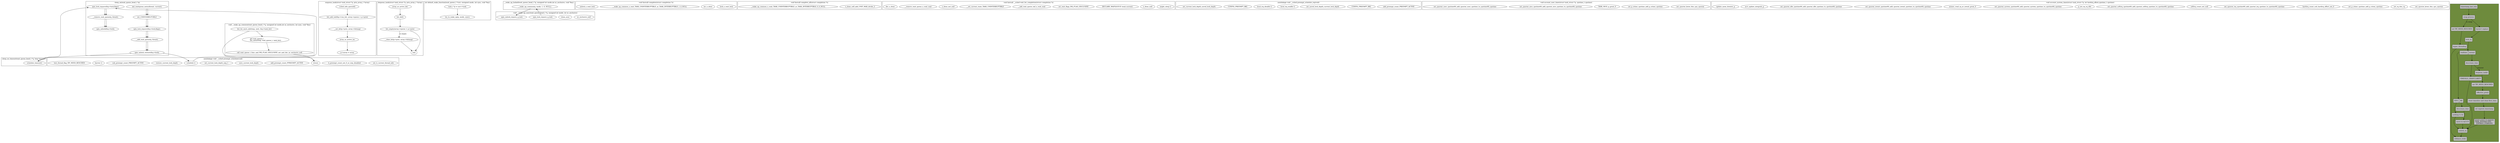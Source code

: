 digraph sched_c{
        subgraph cluster_preempt_schedule{
                label="asmlinkage void __sched preempt_schedule(void)";
                set_ti_current_thread_info[label="set_ti_current_thread_info"];
                ti_preempt_count_not_0_or_irqs_disabled[label="ti_preempt_count_not_0_or_irqs_disabled"];
                return[label="return"];
                add_preempt_count_PPREEMPT_ACTIVE[label="add_preempt_count_PPREEMPT_ACTIVE"];
                save_current_lock_depth[label="save_current_lock_depth"];
                set_current_lock_depth_neg_1[label="set_current_lock_depth_neg_1"];
                schedule[label="()"];
                restore_current_lock_depth[label="restore_current_lock_depth"];
                sub_preempt_count_PREEMPT_ACTIVE[label="sub_preempt_count_PREEMPT_ACTIVE"];
                barrier[label="()"];
                test_thread_flag_TIF_NEED_RESCHED[label="test_thread_flag_TIF_NEED_RESCHED"];
        }

		        subgraph cluster_enqueue_task{
                label="enqueue_task(struct task_struct *p, prio_array_t *array)";

		sched_info_queued[label="sched_info_queued()"];
		list_add_tail[label="list_add_tail(&p->run_list, array->queue + p->prio)"];
		__set_bit[label="__set_bit(p->prio, array->bitmap)"];
		array_nr_active_inc;
		p_array_array[label="p->array = array"];

		sched_info_queued -> list_add_tail;
		list_add_tail -> __set_bit;
		__set_bit -> array_nr_active_inc;
		array_nr_active_inc -> p_array_array;
        }

        subgraph cluster_dequeue_task{
                label="dequeue_task(struct task_struct *p, prio_array_t *array)";

		array_nr_active_dec;
		list_del[label="list_del()"];
		list_empty[label="list_empty(array->queue + p->prio)"];
		__clear_bit[label="__clear_bit(p->prio, array->bitmap)"];
		end;

		array_nr_active_dec -> list_del;
		list_del -> list_empty;
		list_empty -> __clear_bit[label="is empty"];
		list_empty -> end;
		__clear_bit -> end;
        }

        subgraph cluster_default_wake_function{
				label="int default_wake_function(wait_queue_t *curr, unsigned mode, int sync, void *key)"

				get_curr_task[label="task_t *p = curr->task;"];
				try_to_wake_up[label="try_to_wake_up(p, mode, sync);"];

				get_curr_task -> try_to_wake_up;
		}

		subgraph cluster_sleep_on{
				label="sleep_on(wait_queue_head_t *q)";

				init_waitqueue_entry[label="init_waitqueue_entry(&wait, current);"];
				set_UNINTERRUPTIBLE[label="set_UNINTERRUPTIBLE"];
				spin_lock_irqsave_1[label="spin_lock_irqsave(&q->lock,flags);"];
				__add_wait_queue[label="__add_wait_queue(q, &wait);"];
				spin_unlock_1[label="spin_unlock_restore(&q->lock);"];
				schedule[label="schedule()"];
				spin_lock_irqsave_2[label="spin_lock_irqsave(&q->lock,flags);"];
				spin_unlock_2[label="spin_unlock(&q->lock);"];
				__remove_wait_queue[label="__remove_wait_queue(q, &wait);"];

				init_waitqueue_entry -> set_UNINTERRUPTIBLE;
				set_UNINTERRUPTIBLE -> spin_lock_irqsave_1;
				spin_lock_irqsave_1 -> __add_wait_queue;
				__add_wait_queue -> spin_unlock_1;
				spin_unlock_1 -> schedule;
				schedule -> spin_lock_irqsave_2;
				spin_lock_irqsave_2 -> __remove_wait_queue;
				__remove_wait_queue -> spin_unlock_2;
		}

		subgraph cluster_sleep_on_timeout{
				label="sleep_on_timeout(wait_queue_head_t *q, long timeout)";

				init_waitqueue_entry[label="init_waitqueue_entry(&wait, current);"];
				set_UNINTERRUPTIBLE[label="set_UNINTERRUPTIBLE"];
				spin_lock_irqsave_1[label="spin_lock_irqsave(&q->lock,flags);"];
				__add_wait_queue[label="__add_wait_queue(q, &wait);"];
				spin_unlock_1[label="spin_unlock_restore(&q->lock);"];
				schedule_timeout[label="schedule_timeout()"];
				spin_lock_irqsave_2[label="spin_lock_irqsave(&q->lock,flags);"];
				spin_unlock_2[label="spin_unlock(&q->lock);"];
				__remove_wait_queue[label="__remove_wait_queue(q, &wait);"];

				init_waitqueue_entry -> set_UNINTERRUPTIBLE;
				set_UNINTERRUPTIBLE -> spin_lock_irqsave_1;
				spin_lock_irqsave_1 -> __add_wait_queue;
				__add_wait_queue -> spin_unlock_1;
				spin_unlock_1 -> schedule_timeout;
				schedule_timeout -> spin_lock_irqsave_2;
				spin_lock_irqsave_2 -> __remove_wait_queue;
				__remove_wait_queue -> spin_unlock_2;
		}

		subgraph cluster__wake_up_locked{
				label="__wake_up_locked(wait_queue_head_t *q, unsigned int mode,int nr_exclusive, void *key)";

				__wake_up_common[label="__wake_up_common(q, mode, 1, 0, NULL);"];
		}

		subgraph cluster__wake_up_common{
				label="void __wake_up_common(wait_queue_head_t *q, unsigned int mode,int nr_exclusive, int sync, void *key)";

				list_for_each_safe[label="list_for_each_safe(tmp, next, &q->task_list)"];
				list_entry[label="get wait_queue_t \llist_entry(tmp, wait_queue_t, task_list);"];
				call_wait_queue_t_func_and_WQ_FLAG_EXCLUSIVE_set_and_dec_nr_exclusive_null[label="call_wait_queue_t_func_and_WQ_FLAG_EXCLUSIVE_set_and_dec_nr_exclusive_null"];
				return[label="return"];

				list_for_each_safe -> return;
				list_for_each_safe -> list_entry;
				list_entry -> call_wait_queue_t_func_and_WQ_FLAG_EXCLUSIVE_set_and_dec_nr_exclusive_null;
				call_wait_queue_t_func_and_WQ_FLAG_EXCLUSIVE_set_and_dec_nr_exclusive_null -> return;
		}

		subgraph cluster___wake_up_sync{
				label="void __wake_up_sync(wait_queue_head_t *q, unsigned int mode, int nr_exclusive)";

				nr_exclusive[label="nr_exclusive_null"];
				clean_sync[label="clean_sync"];

				spin_lock_irqsave_q_lock[label="spin_lock_irqsave_q_lock"];
				__wake_up_common[label="__wake_up_common(q, mode, nr_exclusive, sync, NULL);"];
				spin_unlock_irqsave_q_lock[label="spin_unlock_irqsave_q_lock"];

				spin_lock_irqsave_q_lock -> __wake_up_common;
				__wake_up_common -> spin_unlock_irqsave_q_lock;
		}

		subgraph cluster___wake_up_locked{
				label="void __wake_up_locked(wait_queue_head_t *q, unsigned int mode)";

				__wake_up_common[label="__wake_up_common(q, mode, 1, 0, NULL);"];
		}

		subgraph cluster_complete{
				label="void fastcall complete(struct completion *x)";
				lock_x_wait_lock[label="lock_x_wait_lock"];
				inc_x_done[label="inc_x_done"];
				__wake_up_common_x_wait_TASK_UNINTERRUPTIBLE_or_TASK_INTERRUPTIBLE_1_0_NULL[label="__wake_up_common_x_wait_TASK_UNINTERRUPTIBLE_or_TASK_INTERRUPTIBLE_1_0_NULL"];
				unlock_x_wait_lock[label="unlock_x_wait_lock"];
		}

		subgraph cluster_complete_all{
				label="void fastcall complete_all(struct completion *x)";
				lock_x_wait_lock[label="lock_x_wait_lock"];
				x_done_self_add_UNIT_MAX_divide_2[label="x_done_self_add_UNIT_MAX_divide_2"];
				__wake_up_common_x_wait_TASK_UNINTERRUPTIBLE_or_TASK_INTERRUPTIBLE_0_0_NULL[label="__wake_up_common_x_wait_TASK_UNINTERRUPTIBLE_or_TASK_INTERRUPTIBLE_0_0_NULL"];
				unlock_x_wait_lock[label="unlock_x_wait_lock"];
		}

		subgraph cluster_wait_for_completion{
				label="void fastcall __sched wait_for_completion(struct completion *x)";
				might_sleep[label="might_sleep ()"];
				lock_x_wait_lock[label="lock_x_wait_lock"];
				x_done_null[label="x_done_null"];
				DECLARE_WAITQUEUE[label="DECLARE_WAITQUEUE (wait,current)"];
				set_wait_flags_WQ_FLAG_EXCLUSIVE[label="set_wait_flags_WQ_FLAG_EXCLUSIVE"];
				__add_wait_queue_tail_x_wait_wait[label="__add_wait_queue_tail_x_wait_wait"];
				__set_current_state_TASK_UNINTERRUPTIBLE[label="__set_current_state_TASK_UNINTERRUPTIBLE"];
				unlock_x_wait_lock[label="unlock_x_wait_lock"];
				schedule[label="schedule ()"];
				lock_x_wait_lock[label="lock_x_wait_lock"];
				x_done_not_null[label="x_done_not_null"];
				__remove_wait_queue_x_wait_wait[label="__remove_wait_queue_x_wait_wait"];
				dec_x_done[label="dec_x_done"];
				unlock_x_wait_lock[label="unlock_x_wait_lock"];
		}

		subgraph cluster_preempt_schedule_irq{
				label="asmlinkage void __sched preempt_schedule_irq(void)";
				set_ti_current_thread_info[label="set_ti_current_thread_info"];
				add_preempt_count_PREEMPT_ACTIVE[label="add_preempt_count_PREEMPT_ACTIVE"];
				CONFIG_PREEMPT_BKL[label="CONFIG_PREEMPT_BKL"];
				set_saved_lock_depth_current_lock_depth[label="set_saved_lock_depth_current_lock_depth"];
				set_current_lock_depth_neg_1[label="set_current_lock_depth_neg_1"];
				local_irq_enalbe[label="local_irq_enalbe ()"];
				schedule[label="schedule ()"];
				local_irq_disable[label="local_irq_disable ()"];
				CONFIG_PREEMPT_BKL_1[label="CONFIG_PREEMPT_BKL"];
				set_current_lock_depth_saved_lock_depth[label="set_current_lock_depth_saved_lock_depth"];
				sub_preempt_count_PREEMPT_ACTIVE[label="sub_preempt_count_PREEMPT_ACTIVE"];
				barrier[label="barrier ()"];
				test_thread_flag_TIF_NEED_RESCHED[label="test_thread_flag_TIF_NEED_RESCHED"];
		}

		subgraph cluster_account_user_time{
				label="void account_user_time(struct task_struct *p, cputime_t cputime)";
				set_cpustat_kstat_this_cpu_cpustat[label="set_cpustat_kstat_this_cpu_cpustat"];
				set_p_utime_cputime_add_p_utime_cputime[label="set_p_utime_cputime_add_p_utime_cputime"];
				TASK_NICE_p_great_0[label="TASK_NICE_p_great_0"];
				set_cpustat_nice_cputime64_add_cpustat_nice_cputime_to_cputime64_cputime[label="set_cpustat_nice_cputime64_add_cpustat_nice_cputime_to_cputime64_cputime"];
				set_cpustat_user_cputime64_add_cpustat_user_cputime_to_cputime64_cputime[label="set_cpustat_user_cputime64_add_cpustat_user_cputime_to_cputime64_cputime"];
		}

		subgraph cluster_account_system_time{
				label="void account_system_time(struct task_struct *p, int hardirq_offset,cputime_t cputime)";
				set_cpustat_kstat_this_cpu_cpustat_1[label="set_cpustat_kstat_this_cpu_cpustat"];
				set_rq_this_rq[label="set_rq_this_rq"];
				set_p_stime_cputime_add_p_stiem_cputime[label="set_p_stime_cputime_add_p_stiem_cputime"];
				hardirq_count_sub_hardirq_offset_not_0[label="hardirq_count_sub_hardirq_offset_not_0"];
				set_cpustat_irq_cputime64_add_cpustat_irq_cputime_to_cputime64_cputime[label="set_cpustat_irq_cputime64_add_cpustat_irq_cputime_to_cputime64_cputime"];
				softirq_count_not_null[label="softirq_count_not_null"];
				set_cpustat_softirq_cputime64_add_cpustat_softirq_cputime_to_cputime64_cputime[label="set_cpustat_softirq_cputime64_add_cpustat_softirq_cputime_to_cputime64_cputime"];
				p_not_eq_rq_idle[label="p_not_eq_rq_idle"];
				set_cpustat_system_cputime64_add_cpustat_system_cputime_to_cputime64_cputime[label="set_cpustat_system_cputime64_add_cpustat_system_cputime_to_cputime64_cputime"];
				atomic_read_rq_nr_iowait_great_0[label="atomic_read_rq_nr_iowait_great_0"];
				set_cpustat_iowait_cputime64_add_cpustat_iowait_cputime_to_cputime64_cputime[label="set_cpustat_iowait_cputime64_add_cpustat_iowait_cputime_to_cputime64_cputime"];
				set_cpustat_idle_cputime64_add_cpustat_idle_cputime_to_cputime64_cputime[label="set_cpustat_idle_cputime64_add_cpustat_idle_cputime_to_cputime64_cputime"];
				acct_update_integrals_p[label="acct_update_integrals_p"];
				update_mem_hiwater[label="update_mem_hiwater_p"];
		}

		subgraph cluster_scheduler_tick{
				size="10,12";
				ratio=filled;
				bgcolor=darkolivegreen4;
				node[style=filled,shape=box,fillcolor=gray];
				timestamp_last_tick;
				swap_process[label="swap process"];
				set_TIF_NEED_RESCHED_swap[label="set TIF_NEED_RESCHED"];
				set_TIF_NEED_RESCHED_normal[label="set TIF_NEED_RESCHED"];
				hyper_threading;
				replace[label="haven't replace"];
				lock_rq[label="lock_rq"];
				descrease_time[shape=record,label="{{<f0>realtime|<f1>normal}}"];
				descrease_time_fifo[label="descrease_time"];
				descrease_time_normal[label="descrease_time"];
				effective_prio[label="effective_prio()"];
				
				fifo_rr[shape=record,label="{{<f0>FIFO|<f1>RR}}"];
				nothing[label="nothing to do"];
				move_tail[label="move to tail if 0"];
				dequeue_task[label="dequeue_task()"];
				reset_clean_time[label="reset timeslice and clean first_time,"];
				set_expired_timestamp[label="set expired_timestamp"];
				insert_active_expired[label="insert active or expired,\lTASK_INTERACTIVE,\lEXPIRED_STARVING"];
				timesile_granularity[label="TIMESILE_GRANULARITY"];
				unlock_rq[label="unlock_rq"];
				reblance_tick[label="reblance_tick()"];
				
				timestamp_last_tick -> swap_process;
				swap_process -> replace;
				replace -> lock_rq;
				lock_rq -> descrease_time;
				
				descrease_time:f0 -> fifo_rr;
				fifo_rr:f0:s -> nothing;
				fifo_rr:f1 -> descrease_time_fifo;
				descrease_time_fifo -> move_tail;
				
				unlock_rq -> reblance_tick;
				swap_process -> set_TIF_NEED_RESCHED_swap[label="is swap"];
				set_TIF_NEED_RESCHED_swap -> hyper_threading;
				hyper_threading -> reblance_tick;
				nothing -> unlock_rq;
				move_tail -> unlock_rq;
				
				descrease_time:f1 -> descrease_time_normal;
				descrease_time_normal -> timesile_granularity;
				descrease_time_normal -> dequeue_task[label="timeout"];
				dequeue_task -> set_TIF_NEED_RESCHED_normal;
				set_TIF_NEED_RESCHED_normal -> effective_prio;
				effective_prio -> reset_clean_time;
				reset_clean_time -> set_expired_timestamp;
				set_expired_timestamp -> insert_active_expired;
				insert_active_expired -> unlock_rq;
				timesile_granularity -> unlock_rq;
		}

}
